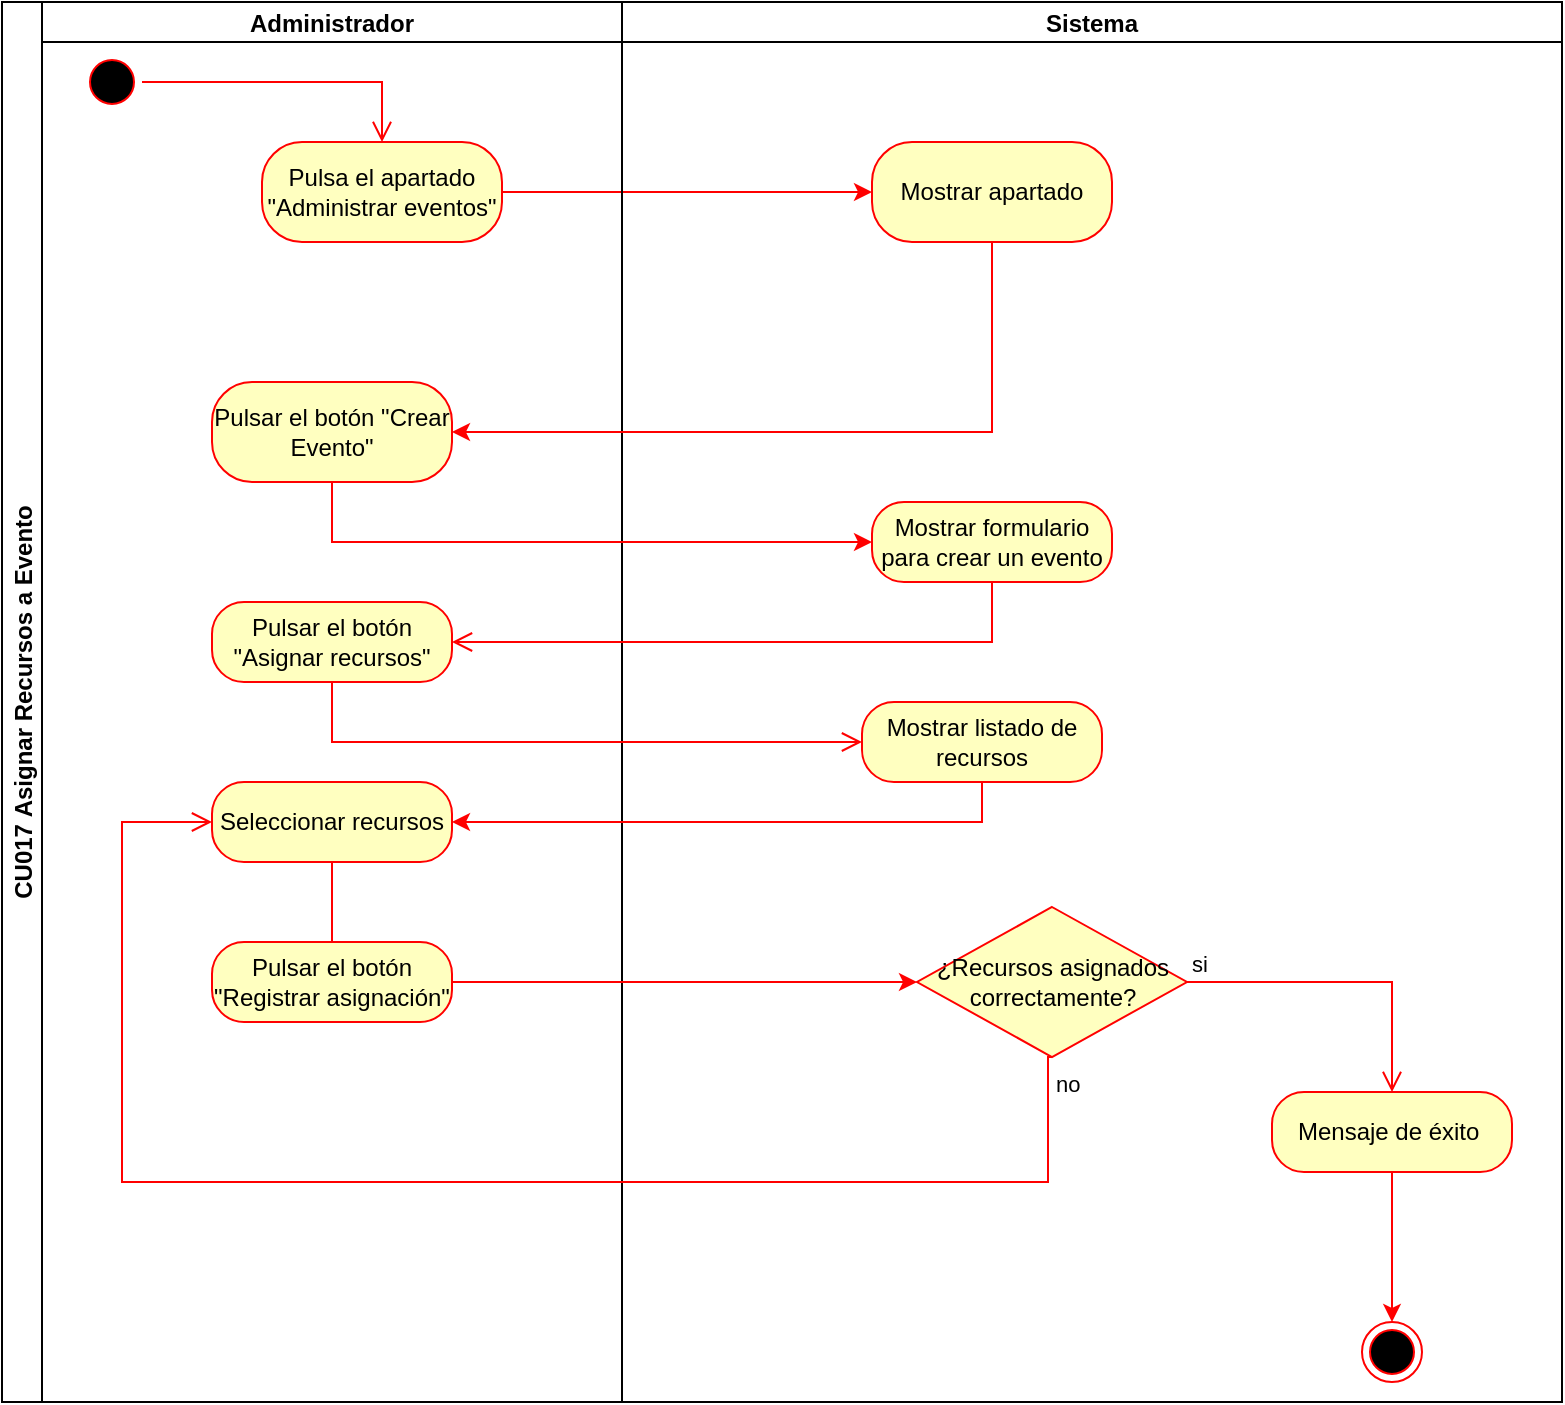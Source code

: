 <mxfile version="27.1.6">
  <diagram name="Página-1" id="e45OjPIBaFHz5NlUAJ0t">
    <mxGraphModel grid="1" page="1" gridSize="10" guides="1" tooltips="1" connect="1" arrows="1" fold="1" pageScale="1" pageWidth="827" pageHeight="1169" math="0" shadow="0">
      <root>
        <mxCell id="0" />
        <mxCell id="1" parent="0" />
        <mxCell id="2QU0HHwjT5UGIkDu3ld_-37" value="CU017 Asignar Recursos a Evento" style="swimlane;childLayout=stackLayout;resizeParent=1;resizeParentMax=0;startSize=20;horizontal=0;horizontalStack=1;fontStyle=1" vertex="1" parent="1">
          <mxGeometry x="860" y="40" width="780" height="700" as="geometry">
            <mxRectangle x="200" y="80" width="40" height="50" as="alternateBounds" />
          </mxGeometry>
        </mxCell>
        <mxCell id="2QU0HHwjT5UGIkDu3ld_-45" style="edgeStyle=orthogonalEdgeStyle;rounded=0;orthogonalLoop=1;jettySize=auto;html=1;entryX=0;entryY=0.5;entryDx=0;entryDy=0;strokeColor=light-dark(#ff0000, #ededed);" edge="1" parent="2QU0HHwjT5UGIkDu3ld_-37" source="N5Y5bQGJ7Rrj62xnqPJz-1" target="2QU0HHwjT5UGIkDu3ld_-49">
          <mxGeometry relative="1" as="geometry">
            <Array as="points" />
            <mxPoint x="280" y="95" as="sourcePoint" />
          </mxGeometry>
        </mxCell>
        <mxCell id="2QU0HHwjT5UGIkDu3ld_-38" value="Administrador" style="swimlane;startSize=20;" vertex="1" parent="2QU0HHwjT5UGIkDu3ld_-37">
          <mxGeometry x="20" width="290" height="700" as="geometry" />
        </mxCell>
        <mxCell id="2QU0HHwjT5UGIkDu3ld_-39" value="" style="ellipse;html=1;shape=startState;fillColor=#000000;strokeColor=#ff0000;fillStyle=auto;" vertex="1" parent="2QU0HHwjT5UGIkDu3ld_-38">
          <mxGeometry x="20" y="25" width="30" height="30" as="geometry" />
        </mxCell>
        <mxCell id="2QU0HHwjT5UGIkDu3ld_-41" value="" style="edgeStyle=orthogonalEdgeStyle;html=1;verticalAlign=bottom;endArrow=open;endSize=8;strokeColor=#ff0000;rounded=0;" edge="1" parent="2QU0HHwjT5UGIkDu3ld_-38" source="2QU0HHwjT5UGIkDu3ld_-39" target="N5Y5bQGJ7Rrj62xnqPJz-1">
          <mxGeometry relative="1" as="geometry">
            <mxPoint x="70" y="95" as="targetPoint" />
            <mxPoint x="340" y="320" as="sourcePoint" />
          </mxGeometry>
        </mxCell>
        <mxCell id="19LpKT9WDkHHw6tPcPYI-1" value="Pulsar el botón &quot;Crear Evento&quot;" style="rounded=1;whiteSpace=wrap;html=1;arcSize=40;fontColor=#000000;fillColor=#ffffc0;strokeColor=#ff0000;" vertex="1" parent="2QU0HHwjT5UGIkDu3ld_-38">
          <mxGeometry x="85" y="190" width="120" height="50" as="geometry" />
        </mxCell>
        <mxCell id="19LpKT9WDkHHw6tPcPYI-3" value="Pulsar el botón &quot;Asignar recursos&quot;" style="rounded=1;whiteSpace=wrap;html=1;arcSize=40;fontColor=#000000;fillColor=#ffffc0;strokeColor=#ff0000;" vertex="1" parent="2QU0HHwjT5UGIkDu3ld_-38">
          <mxGeometry x="85" y="300" width="120" height="40" as="geometry" />
        </mxCell>
        <mxCell id="19LpKT9WDkHHw6tPcPYI-8" value="Seleccionar recursos" style="rounded=1;whiteSpace=wrap;html=1;arcSize=40;fontColor=#000000;fillColor=#ffffc0;strokeColor=#ff0000;" vertex="1" parent="2QU0HHwjT5UGIkDu3ld_-38">
          <mxGeometry x="85" y="390" width="120" height="40" as="geometry" />
        </mxCell>
        <mxCell id="19LpKT9WDkHHw6tPcPYI-9" value="" style="edgeStyle=orthogonalEdgeStyle;html=1;verticalAlign=bottom;endArrow=open;endSize=8;strokeColor=#ff0000;rounded=0;" edge="1" parent="2QU0HHwjT5UGIkDu3ld_-38" source="19LpKT9WDkHHw6tPcPYI-8">
          <mxGeometry relative="1" as="geometry">
            <mxPoint x="145" y="480" as="targetPoint" />
            <Array as="points">
              <mxPoint x="145" y="470" />
              <mxPoint x="145" y="470" />
            </Array>
          </mxGeometry>
        </mxCell>
        <mxCell id="19LpKT9WDkHHw6tPcPYI-13" value="Pulsar el botón &quot;Registrar asignación&quot;" style="rounded=1;whiteSpace=wrap;html=1;arcSize=40;fontColor=#000000;fillColor=#ffffc0;strokeColor=#ff0000;" vertex="1" parent="2QU0HHwjT5UGIkDu3ld_-38">
          <mxGeometry x="85" y="470" width="120" height="40" as="geometry" />
        </mxCell>
        <mxCell id="N5Y5bQGJ7Rrj62xnqPJz-1" value="Pulsa el apartado &quot;Administrar eventos&quot;" style="rounded=1;whiteSpace=wrap;html=1;arcSize=40;fontColor=#000000;fillColor=#ffffc0;strokeColor=#ff0000;" vertex="1" parent="2QU0HHwjT5UGIkDu3ld_-38">
          <mxGeometry x="110" y="70" width="120" height="50" as="geometry" />
        </mxCell>
        <mxCell id="2QU0HHwjT5UGIkDu3ld_-47" value="Sistema" style="swimlane;startSize=20;" vertex="1" parent="2QU0HHwjT5UGIkDu3ld_-37">
          <mxGeometry x="310" width="470" height="700" as="geometry" />
        </mxCell>
        <mxCell id="2QU0HHwjT5UGIkDu3ld_-49" value="Mostrar apartado" style="rounded=1;whiteSpace=wrap;html=1;arcSize=40;fontColor=#000000;fillColor=#ffffc0;strokeColor=#ff0000;" vertex="1" parent="2QU0HHwjT5UGIkDu3ld_-47">
          <mxGeometry x="125" y="70" width="120" height="50" as="geometry" />
        </mxCell>
        <mxCell id="2QU0HHwjT5UGIkDu3ld_-42" value="" style="ellipse;html=1;shape=endState;fillColor=#000000;strokeColor=#ff0000;" vertex="1" parent="2QU0HHwjT5UGIkDu3ld_-47">
          <mxGeometry x="370" y="660" width="30" height="30" as="geometry" />
        </mxCell>
        <mxCell id="19LpKT9WDkHHw6tPcPYI-5" value="Mostrar formulario para crear un evento" style="rounded=1;whiteSpace=wrap;html=1;arcSize=40;fontColor=#000000;fillColor=#ffffc0;strokeColor=#ff0000;" vertex="1" parent="2QU0HHwjT5UGIkDu3ld_-47">
          <mxGeometry x="125" y="250" width="120" height="40" as="geometry" />
        </mxCell>
        <mxCell id="19LpKT9WDkHHw6tPcPYI-7" value="Mostrar listado de recursos" style="rounded=1;whiteSpace=wrap;html=1;arcSize=40;fontColor=#000000;fillColor=#ffffc0;strokeColor=#ff0000;" vertex="1" parent="2QU0HHwjT5UGIkDu3ld_-47">
          <mxGeometry x="120" y="350" width="120" height="40" as="geometry" />
        </mxCell>
        <mxCell id="19LpKT9WDkHHw6tPcPYI-14" value="¿Recursos asignados correctamente?" style="rhombus;whiteSpace=wrap;html=1;fontColor=#000000;fillColor=#ffffc0;strokeColor=#ff0000;" vertex="1" parent="2QU0HHwjT5UGIkDu3ld_-47">
          <mxGeometry x="147.5" y="452.5" width="135" height="75" as="geometry" />
        </mxCell>
        <mxCell id="19LpKT9WDkHHw6tPcPYI-15" value="si" style="edgeStyle=orthogonalEdgeStyle;html=1;align=left;verticalAlign=bottom;endArrow=open;endSize=8;strokeColor=#ff0000;rounded=0;entryX=0.5;entryY=0;entryDx=0;entryDy=0;" edge="1" parent="2QU0HHwjT5UGIkDu3ld_-47" source="19LpKT9WDkHHw6tPcPYI-14" target="19LpKT9WDkHHw6tPcPYI-18">
          <mxGeometry x="-1" relative="1" as="geometry">
            <mxPoint x="305" y="530" as="targetPoint" />
            <mxPoint as="offset" />
          </mxGeometry>
        </mxCell>
        <mxCell id="19LpKT9WDkHHw6tPcPYI-19" style="edgeStyle=orthogonalEdgeStyle;rounded=0;orthogonalLoop=1;jettySize=auto;html=1;entryX=0.5;entryY=0;entryDx=0;entryDy=0;strokeColor=light-dark(#ff0000, #ededed);" edge="1" parent="2QU0HHwjT5UGIkDu3ld_-47" source="19LpKT9WDkHHw6tPcPYI-18" target="2QU0HHwjT5UGIkDu3ld_-42">
          <mxGeometry relative="1" as="geometry" />
        </mxCell>
        <mxCell id="19LpKT9WDkHHw6tPcPYI-18" value="Mensaje de éxito&amp;nbsp;" style="rounded=1;whiteSpace=wrap;html=1;arcSize=40;fontColor=#000000;fillColor=#ffffc0;strokeColor=#ff0000;" vertex="1" parent="2QU0HHwjT5UGIkDu3ld_-47">
          <mxGeometry x="325" y="545" width="120" height="40" as="geometry" />
        </mxCell>
        <mxCell id="2QU0HHwjT5UGIkDu3ld_-48" style="edgeStyle=orthogonalEdgeStyle;rounded=0;orthogonalLoop=1;jettySize=auto;html=1;strokeColor=light-dark(#ff0000, #ededed);entryX=1;entryY=0.5;entryDx=0;entryDy=0;" edge="1" parent="2QU0HHwjT5UGIkDu3ld_-37" source="2QU0HHwjT5UGIkDu3ld_-49" target="19LpKT9WDkHHw6tPcPYI-1">
          <mxGeometry relative="1" as="geometry">
            <mxPoint x="490" y="200" as="targetPoint" />
            <Array as="points">
              <mxPoint x="495" y="215" />
            </Array>
          </mxGeometry>
        </mxCell>
        <mxCell id="19LpKT9WDkHHw6tPcPYI-2" style="edgeStyle=orthogonalEdgeStyle;rounded=0;orthogonalLoop=1;jettySize=auto;html=1;entryX=0;entryY=0.5;entryDx=0;entryDy=0;strokeColor=light-dark(#ff0000, #ededed);" edge="1" parent="2QU0HHwjT5UGIkDu3ld_-37" source="19LpKT9WDkHHw6tPcPYI-1" target="19LpKT9WDkHHw6tPcPYI-5">
          <mxGeometry relative="1" as="geometry">
            <mxPoint x="165" y="290" as="targetPoint" />
            <Array as="points">
              <mxPoint x="165" y="270" />
            </Array>
          </mxGeometry>
        </mxCell>
        <mxCell id="19LpKT9WDkHHw6tPcPYI-6" value="" style="edgeStyle=orthogonalEdgeStyle;html=1;verticalAlign=bottom;endArrow=open;endSize=8;strokeColor=#ff0000;rounded=0;entryX=1;entryY=0.5;entryDx=0;entryDy=0;" edge="1" parent="2QU0HHwjT5UGIkDu3ld_-37" source="19LpKT9WDkHHw6tPcPYI-5" target="19LpKT9WDkHHw6tPcPYI-3">
          <mxGeometry relative="1" as="geometry">
            <mxPoint x="510" y="400" as="targetPoint" />
            <Array as="points">
              <mxPoint x="495" y="320" />
            </Array>
          </mxGeometry>
        </mxCell>
        <mxCell id="19LpKT9WDkHHw6tPcPYI-4" value="" style="edgeStyle=orthogonalEdgeStyle;html=1;verticalAlign=bottom;endArrow=open;endSize=8;strokeColor=#ff0000;rounded=0;entryX=0;entryY=0.5;entryDx=0;entryDy=0;" edge="1" parent="2QU0HHwjT5UGIkDu3ld_-37" source="19LpKT9WDkHHw6tPcPYI-3" target="19LpKT9WDkHHw6tPcPYI-7">
          <mxGeometry relative="1" as="geometry">
            <mxPoint x="165" y="390" as="targetPoint" />
            <Array as="points">
              <mxPoint x="165" y="370" />
            </Array>
          </mxGeometry>
        </mxCell>
        <mxCell id="19LpKT9WDkHHw6tPcPYI-10" style="edgeStyle=orthogonalEdgeStyle;rounded=0;orthogonalLoop=1;jettySize=auto;html=1;entryX=1;entryY=0.5;entryDx=0;entryDy=0;strokeColor=light-dark(#ff0000, #ededed);" edge="1" parent="2QU0HHwjT5UGIkDu3ld_-37" source="19LpKT9WDkHHw6tPcPYI-7" target="19LpKT9WDkHHw6tPcPYI-8">
          <mxGeometry relative="1" as="geometry">
            <Array as="points">
              <mxPoint x="490" y="410" />
              <mxPoint x="225" y="410" />
            </Array>
          </mxGeometry>
        </mxCell>
        <mxCell id="19LpKT9WDkHHw6tPcPYI-17" style="edgeStyle=orthogonalEdgeStyle;rounded=0;orthogonalLoop=1;jettySize=auto;html=1;entryX=0;entryY=0.5;entryDx=0;entryDy=0;strokeColor=light-dark(#ff0000, #ededed);" edge="1" parent="2QU0HHwjT5UGIkDu3ld_-37" source="19LpKT9WDkHHw6tPcPYI-13" target="19LpKT9WDkHHw6tPcPYI-14">
          <mxGeometry relative="1" as="geometry" />
        </mxCell>
        <mxCell id="19LpKT9WDkHHw6tPcPYI-16" value="no" style="edgeStyle=orthogonalEdgeStyle;html=1;align=left;verticalAlign=top;endArrow=open;endSize=8;strokeColor=#ff0000;rounded=0;entryX=0;entryY=0.5;entryDx=0;entryDy=0;exitX=0.5;exitY=1;exitDx=0;exitDy=0;" edge="1" parent="2QU0HHwjT5UGIkDu3ld_-37" source="19LpKT9WDkHHw6tPcPYI-14" target="19LpKT9WDkHHw6tPcPYI-8">
          <mxGeometry x="-1" relative="1" as="geometry">
            <mxPoint x="475" y="610" as="targetPoint" />
            <Array as="points">
              <mxPoint x="523" y="590" />
              <mxPoint x="60" y="590" />
              <mxPoint x="60" y="410" />
            </Array>
            <mxPoint as="offset" />
          </mxGeometry>
        </mxCell>
      </root>
    </mxGraphModel>
  </diagram>
</mxfile>
